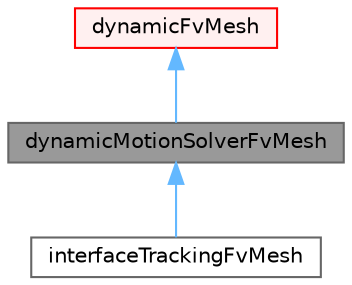 digraph "dynamicMotionSolverFvMesh"
{
 // LATEX_PDF_SIZE
  bgcolor="transparent";
  edge [fontname=Helvetica,fontsize=10,labelfontname=Helvetica,labelfontsize=10];
  node [fontname=Helvetica,fontsize=10,shape=box,height=0.2,width=0.4];
  Node1 [id="Node000001",label="dynamicMotionSolverFvMesh",height=0.2,width=0.4,color="gray40", fillcolor="grey60", style="filled", fontcolor="black",tooltip="The dynamicMotionSolverFvMesh."];
  Node2 -> Node1 [id="edge1_Node000001_Node000002",dir="back",color="steelblue1",style="solid",tooltip=" "];
  Node2 [id="Node000002",label="dynamicFvMesh",height=0.2,width=0.4,color="red", fillcolor="#FFF0F0", style="filled",URL="$classFoam_1_1dynamicFvMesh.html",tooltip="Abstract base class for geometry and/or topology changing fvMesh."];
  Node1 -> Node26 [id="edge2_Node000001_Node000026",dir="back",color="steelblue1",style="solid",tooltip=" "];
  Node26 [id="Node000026",label="interfaceTrackingFvMesh",height=0.2,width=0.4,color="gray40", fillcolor="white", style="filled",URL="$classFoam_1_1interfaceTrackingFvMesh.html",tooltip="The interfaceTrackingFvMesh."];
}
